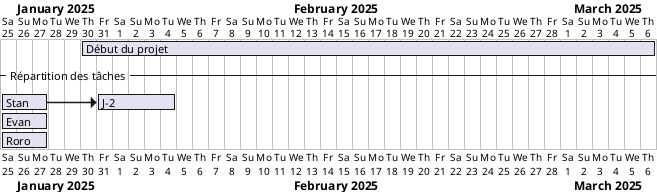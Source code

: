 @startgantt Evan, Romain et StateFontName

Project starts 2025-01-25
[Début du projet] starts 2025-01-30 and ends 2025-03-06


--Répartition des tâches--


[Stan] starts 2025-01-25 and ends 2025-01-27
[Evan] starts 2025-01-25 and ends 2025-01-27
[Roro] starts 2025-01-25 and ends 2025-01-27

[J-2] starts 2025-01-30 and ends 2025-02-04
[J-2] starts 3 days after [Stan]'s end 
[J-2] displays on same row as [Stan]

@endgantt